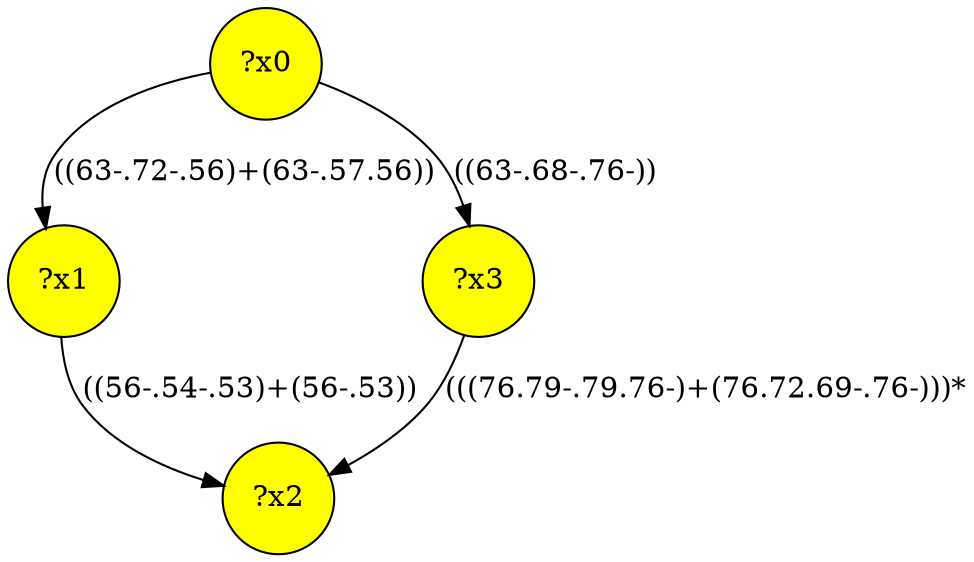 digraph g {
	x2 [fillcolor="yellow", style="filled," shape=circle, label="?x2"];
	x1 [fillcolor="yellow", style="filled," shape=circle, label="?x1"];
	x0 [fillcolor="yellow", style="filled," shape=circle, label="?x0"];
	x3 [fillcolor="yellow", style="filled," shape=circle, label="?x3"];
	x0 -> x1 [label="((63-.72-.56)+(63-.57.56))"];
	x1 -> x2 [label="((56-.54-.53)+(56-.53))"];
	x0 -> x3 [label="((63-.68-.76-))"];
	x3 -> x2 [label="(((76.79-.79.76-)+(76.72.69-.76-)))*"];
}
